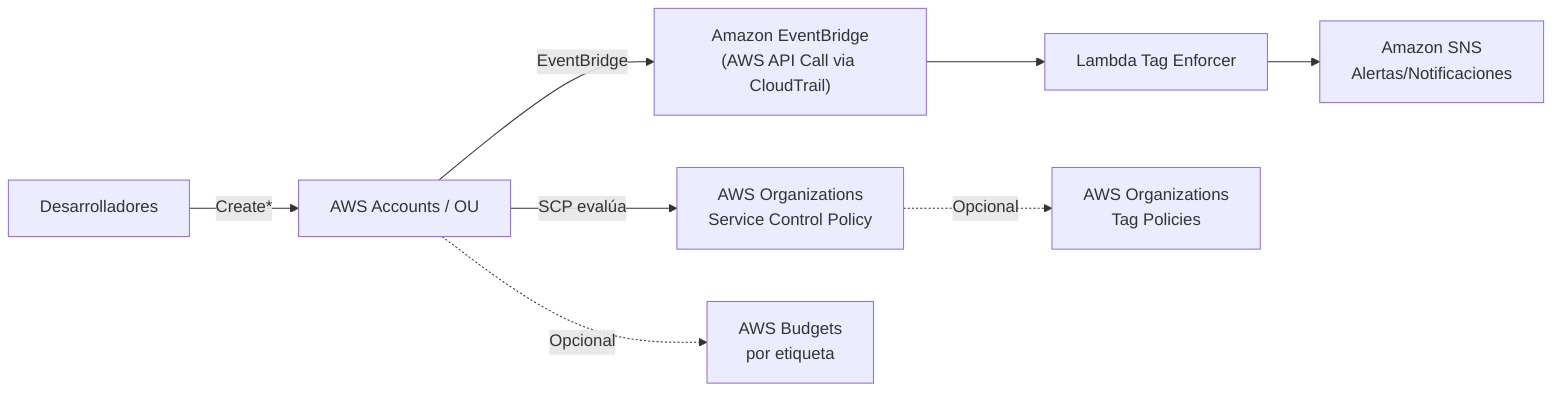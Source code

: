 flowchart LR
  DEV[Desarrolladores] -->|Create*| OU["AWS Accounts / OU"]
  OU -->|SCP evalúa| ORG_SCP["AWS Organizations<br/>Service Control Policy"]
  OU -->|EventBridge| EVT["Amazon EventBridge<br/>(AWS API Call via CloudTrail)"]
  EVT --> LMB["Lambda Tag Enforcer"]
  LMB --> SNS["Amazon SNS<br/>Alertas/Notificaciones"]
  ORG_SCP -. Opcional .-> ORG_TAG["AWS Organizations<br/>Tag Policies"]
  OU -. Opcional .-> BUD["AWS Budgets<br/>por etiqueta"]